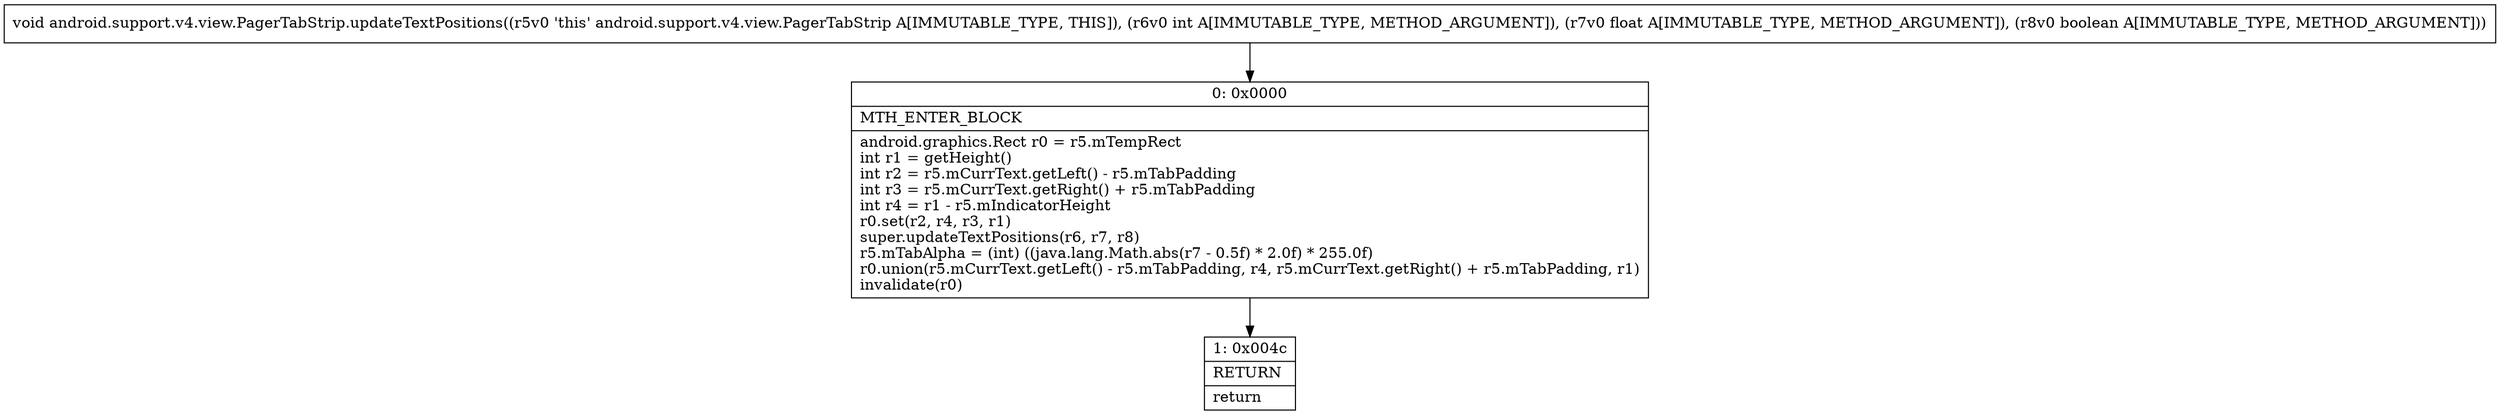 digraph "CFG forandroid.support.v4.view.PagerTabStrip.updateTextPositions(IFZ)V" {
Node_0 [shape=record,label="{0\:\ 0x0000|MTH_ENTER_BLOCK\l|android.graphics.Rect r0 = r5.mTempRect\lint r1 = getHeight()\lint r2 = r5.mCurrText.getLeft() \- r5.mTabPadding\lint r3 = r5.mCurrText.getRight() + r5.mTabPadding\lint r4 = r1 \- r5.mIndicatorHeight\lr0.set(r2, r4, r3, r1)\lsuper.updateTextPositions(r6, r7, r8)\lr5.mTabAlpha = (int) ((java.lang.Math.abs(r7 \- 0.5f) * 2.0f) * 255.0f)\lr0.union(r5.mCurrText.getLeft() \- r5.mTabPadding, r4, r5.mCurrText.getRight() + r5.mTabPadding, r1)\linvalidate(r0)\l}"];
Node_1 [shape=record,label="{1\:\ 0x004c|RETURN\l|return\l}"];
MethodNode[shape=record,label="{void android.support.v4.view.PagerTabStrip.updateTextPositions((r5v0 'this' android.support.v4.view.PagerTabStrip A[IMMUTABLE_TYPE, THIS]), (r6v0 int A[IMMUTABLE_TYPE, METHOD_ARGUMENT]), (r7v0 float A[IMMUTABLE_TYPE, METHOD_ARGUMENT]), (r8v0 boolean A[IMMUTABLE_TYPE, METHOD_ARGUMENT])) }"];
MethodNode -> Node_0;
Node_0 -> Node_1;
}

